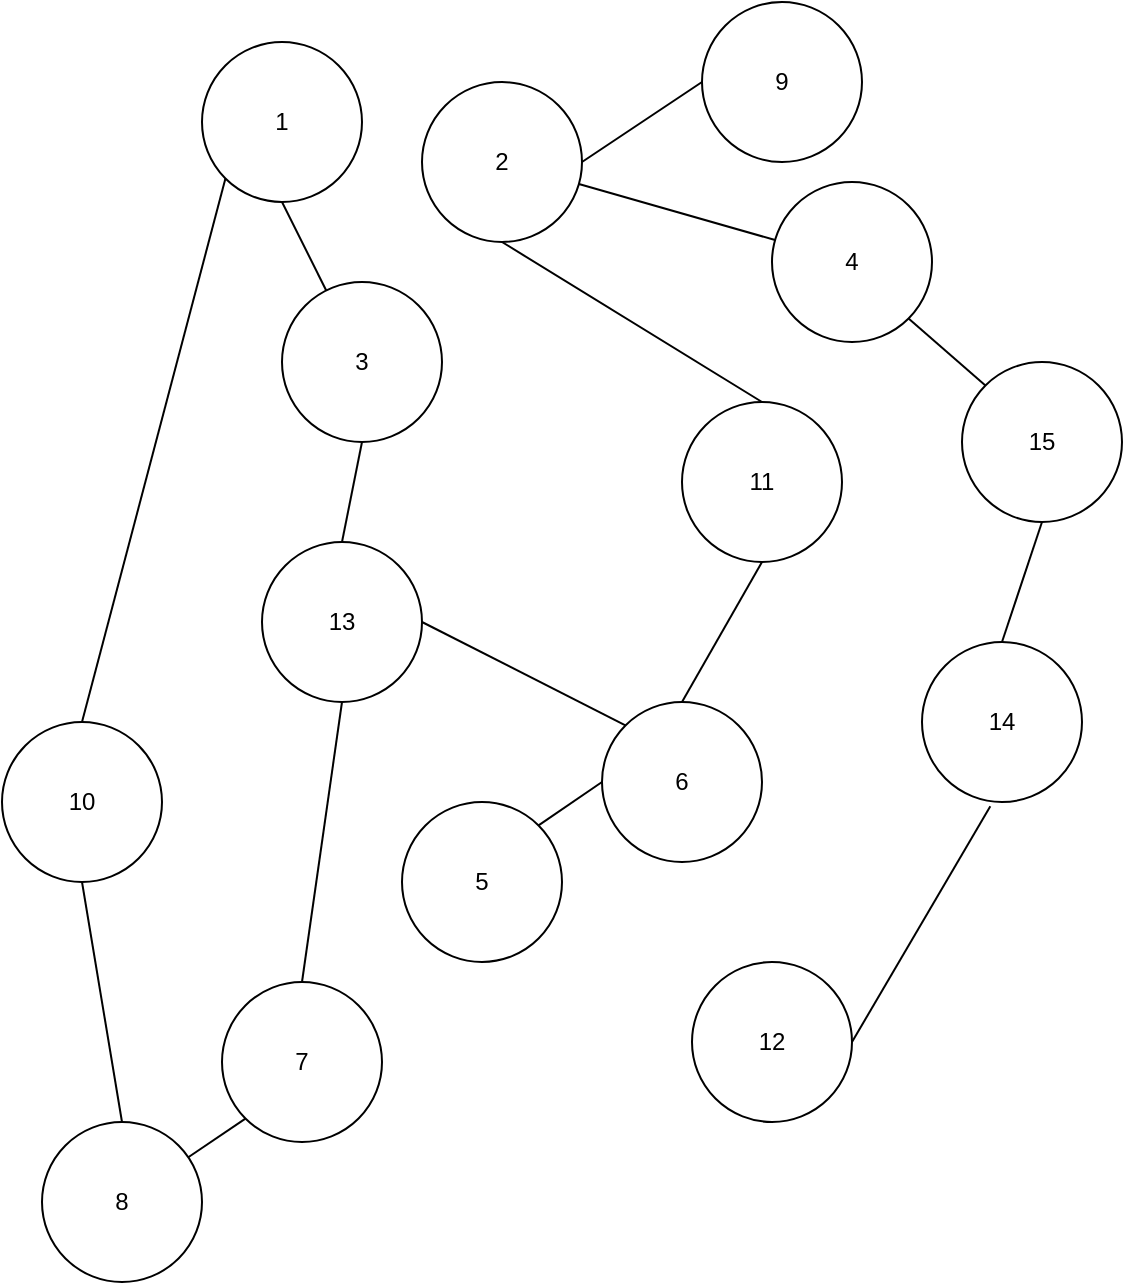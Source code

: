 <mxfile version="13.9.9" type="device"><diagram id="79ipY9LalxKW_A4GLJ4D" name="Page-1"><mxGraphModel dx="905" dy="672" grid="1" gridSize="10" guides="1" tooltips="1" connect="1" arrows="1" fold="1" page="1" pageScale="1" pageWidth="850" pageHeight="1100" math="0" shadow="0"><root><mxCell id="0"/><mxCell id="1" parent="0"/><mxCell id="iADYGK0g5-rqh2pB9ODt-1" value="1" style="ellipse;whiteSpace=wrap;html=1;aspect=fixed;" vertex="1" parent="1"><mxGeometry x="100" y="30" width="80" height="80" as="geometry"/></mxCell><mxCell id="iADYGK0g5-rqh2pB9ODt-2" value="3" style="ellipse;whiteSpace=wrap;html=1;aspect=fixed;" vertex="1" parent="1"><mxGeometry x="140" y="150" width="80" height="80" as="geometry"/></mxCell><mxCell id="iADYGK0g5-rqh2pB9ODt-7" value="2" style="ellipse;whiteSpace=wrap;html=1;aspect=fixed;" vertex="1" parent="1"><mxGeometry x="210" y="50" width="80" height="80" as="geometry"/></mxCell><mxCell id="iADYGK0g5-rqh2pB9ODt-8" value="4" style="ellipse;whiteSpace=wrap;html=1;aspect=fixed;" vertex="1" parent="1"><mxGeometry x="385" y="100" width="80" height="80" as="geometry"/></mxCell><mxCell id="iADYGK0g5-rqh2pB9ODt-9" value="" style="endArrow=none;html=1;" edge="1" parent="1" source="iADYGK0g5-rqh2pB9ODt-8" target="iADYGK0g5-rqh2pB9ODt-7"><mxGeometry width="50" height="50" relative="1" as="geometry"><mxPoint x="488.436" y="253.436" as="sourcePoint"/><mxPoint x="425.004" y="150.004" as="targetPoint"/></mxGeometry></mxCell><mxCell id="iADYGK0g5-rqh2pB9ODt-10" value="9" style="ellipse;whiteSpace=wrap;html=1;aspect=fixed;" vertex="1" parent="1"><mxGeometry x="350" y="10" width="80" height="80" as="geometry"/></mxCell><mxCell id="iADYGK0g5-rqh2pB9ODt-12" value="11" style="ellipse;whiteSpace=wrap;html=1;aspect=fixed;" vertex="1" parent="1"><mxGeometry x="340" y="210" width="80" height="80" as="geometry"/></mxCell><mxCell id="iADYGK0g5-rqh2pB9ODt-13" value="" style="endArrow=none;html=1;exitX=0.5;exitY=0;exitDx=0;exitDy=0;entryX=0.5;entryY=1;entryDx=0;entryDy=0;" edge="1" parent="1" source="iADYGK0g5-rqh2pB9ODt-12" target="iADYGK0g5-rqh2pB9ODt-7"><mxGeometry width="50" height="50" relative="1" as="geometry"><mxPoint x="410" y="360" as="sourcePoint"/><mxPoint x="460" y="310" as="targetPoint"/></mxGeometry></mxCell><mxCell id="iADYGK0g5-rqh2pB9ODt-14" value="13" style="ellipse;whiteSpace=wrap;html=1;aspect=fixed;" vertex="1" parent="1"><mxGeometry x="130" y="280" width="80" height="80" as="geometry"/></mxCell><mxCell id="iADYGK0g5-rqh2pB9ODt-15" value="" style="endArrow=none;html=1;entryX=0.5;entryY=1;entryDx=0;entryDy=0;exitX=0.5;exitY=0;exitDx=0;exitDy=0;" edge="1" parent="1" source="iADYGK0g5-rqh2pB9ODt-14" target="iADYGK0g5-rqh2pB9ODt-2"><mxGeometry width="50" height="50" relative="1" as="geometry"><mxPoint x="100" y="440" as="sourcePoint"/><mxPoint x="150" y="390" as="targetPoint"/></mxGeometry></mxCell><mxCell id="iADYGK0g5-rqh2pB9ODt-16" value="15" style="ellipse;whiteSpace=wrap;html=1;aspect=fixed;" vertex="1" parent="1"><mxGeometry x="480" y="190" width="80" height="80" as="geometry"/></mxCell><mxCell id="iADYGK0g5-rqh2pB9ODt-17" value="" style="endArrow=none;html=1;entryX=1;entryY=1;entryDx=0;entryDy=0;exitX=0;exitY=0;exitDx=0;exitDy=0;" edge="1" parent="1" source="iADYGK0g5-rqh2pB9ODt-16" target="iADYGK0g5-rqh2pB9ODt-8"><mxGeometry width="50" height="50" relative="1" as="geometry"><mxPoint x="630" y="430" as="sourcePoint"/><mxPoint x="680" y="380" as="targetPoint"/></mxGeometry></mxCell><mxCell id="iADYGK0g5-rqh2pB9ODt-18" value="5" style="ellipse;whiteSpace=wrap;html=1;aspect=fixed;" vertex="1" parent="1"><mxGeometry x="200" y="410" width="80" height="80" as="geometry"/></mxCell><mxCell id="iADYGK0g5-rqh2pB9ODt-19" value="6" style="ellipse;whiteSpace=wrap;html=1;aspect=fixed;" vertex="1" parent="1"><mxGeometry x="300" y="360" width="80" height="80" as="geometry"/></mxCell><mxCell id="iADYGK0g5-rqh2pB9ODt-20" value="" style="endArrow=none;html=1;exitX=1;exitY=0;exitDx=0;exitDy=0;entryX=0;entryY=0.5;entryDx=0;entryDy=0;" edge="1" parent="1" source="iADYGK0g5-rqh2pB9ODt-18" target="iADYGK0g5-rqh2pB9ODt-19"><mxGeometry width="50" height="50" relative="1" as="geometry"><mxPoint x="350" y="710" as="sourcePoint"/><mxPoint x="400" y="660" as="targetPoint"/></mxGeometry></mxCell><mxCell id="iADYGK0g5-rqh2pB9ODt-21" value="" style="endArrow=none;html=1;entryX=0.5;entryY=1;entryDx=0;entryDy=0;exitX=0.5;exitY=0;exitDx=0;exitDy=0;" edge="1" parent="1" source="iADYGK0g5-rqh2pB9ODt-19" target="iADYGK0g5-rqh2pB9ODt-12"><mxGeometry width="50" height="50" relative="1" as="geometry"><mxPoint x="450" y="610" as="sourcePoint"/><mxPoint x="500" y="560" as="targetPoint"/></mxGeometry></mxCell><mxCell id="iADYGK0g5-rqh2pB9ODt-22" value="" style="endArrow=none;html=1;exitX=0;exitY=0;exitDx=0;exitDy=0;entryX=1;entryY=0.5;entryDx=0;entryDy=0;" edge="1" parent="1" source="iADYGK0g5-rqh2pB9ODt-19" target="iADYGK0g5-rqh2pB9ODt-14"><mxGeometry width="50" height="50" relative="1" as="geometry"><mxPoint x="360" y="490" as="sourcePoint"/><mxPoint x="410" y="440" as="targetPoint"/></mxGeometry></mxCell><mxCell id="iADYGK0g5-rqh2pB9ODt-23" value="7" style="ellipse;whiteSpace=wrap;html=1;aspect=fixed;" vertex="1" parent="1"><mxGeometry x="110" y="500" width="80" height="80" as="geometry"/></mxCell><mxCell id="iADYGK0g5-rqh2pB9ODt-24" value="8" style="ellipse;whiteSpace=wrap;html=1;aspect=fixed;" vertex="1" parent="1"><mxGeometry x="20" y="570" width="80" height="80" as="geometry"/></mxCell><mxCell id="iADYGK0g5-rqh2pB9ODt-26" value="" style="endArrow=none;html=1;entryX=0.5;entryY=0;entryDx=0;entryDy=0;exitX=0.5;exitY=1;exitDx=0;exitDy=0;" edge="1" parent="1" source="iADYGK0g5-rqh2pB9ODt-14" target="iADYGK0g5-rqh2pB9ODt-23"><mxGeometry width="50" height="50" relative="1" as="geometry"><mxPoint x="160" y="800" as="sourcePoint"/><mxPoint x="210" y="750" as="targetPoint"/></mxGeometry></mxCell><mxCell id="iADYGK0g5-rqh2pB9ODt-27" value="10" style="ellipse;whiteSpace=wrap;html=1;aspect=fixed;" vertex="1" parent="1"><mxGeometry y="370" width="80" height="80" as="geometry"/></mxCell><mxCell id="iADYGK0g5-rqh2pB9ODt-30" value="" style="endArrow=none;html=1;exitX=1;exitY=0.5;exitDx=0;exitDy=0;entryX=0;entryY=0.5;entryDx=0;entryDy=0;" edge="1" parent="1" source="iADYGK0g5-rqh2pB9ODt-7" target="iADYGK0g5-rqh2pB9ODt-10"><mxGeometry width="50" height="50" relative="1" as="geometry"><mxPoint x="500" y="110" as="sourcePoint"/><mxPoint x="550" y="60" as="targetPoint"/></mxGeometry></mxCell><mxCell id="iADYGK0g5-rqh2pB9ODt-32" value="12" style="ellipse;whiteSpace=wrap;html=1;aspect=fixed;" vertex="1" parent="1"><mxGeometry x="345" y="490" width="80" height="80" as="geometry"/></mxCell><mxCell id="iADYGK0g5-rqh2pB9ODt-33" value="14" style="ellipse;whiteSpace=wrap;html=1;aspect=fixed;" vertex="1" parent="1"><mxGeometry x="460" y="330" width="80" height="80" as="geometry"/></mxCell><mxCell id="iADYGK0g5-rqh2pB9ODt-34" value="" style="endArrow=none;html=1;entryX=0.427;entryY=1.027;entryDx=0;entryDy=0;exitX=1;exitY=0.5;exitDx=0;exitDy=0;entryPerimeter=0;" edge="1" parent="1" source="iADYGK0g5-rqh2pB9ODt-32" target="iADYGK0g5-rqh2pB9ODt-33"><mxGeometry width="50" height="50" relative="1" as="geometry"><mxPoint x="590" y="460" as="sourcePoint"/><mxPoint x="640" y="410" as="targetPoint"/></mxGeometry></mxCell><mxCell id="iADYGK0g5-rqh2pB9ODt-35" value="" style="endArrow=none;html=1;entryX=0.5;entryY=1;entryDx=0;entryDy=0;exitX=0.5;exitY=0;exitDx=0;exitDy=0;" edge="1" parent="1" source="iADYGK0g5-rqh2pB9ODt-33" target="iADYGK0g5-rqh2pB9ODt-16"><mxGeometry width="50" height="50" relative="1" as="geometry"><mxPoint x="580" y="320" as="sourcePoint"/><mxPoint x="630" y="270" as="targetPoint"/></mxGeometry></mxCell><mxCell id="iADYGK0g5-rqh2pB9ODt-36" value="" style="endArrow=none;html=1;entryX=0.5;entryY=1;entryDx=0;entryDy=0;" edge="1" parent="1" source="iADYGK0g5-rqh2pB9ODt-2" target="iADYGK0g5-rqh2pB9ODt-1"><mxGeometry width="50" height="50" relative="1" as="geometry"><mxPoint x="360" y="320" as="sourcePoint"/><mxPoint x="410" y="270" as="targetPoint"/></mxGeometry></mxCell><mxCell id="iADYGK0g5-rqh2pB9ODt-37" value="" style="endArrow=none;html=1;entryX=0;entryY=1;entryDx=0;entryDy=0;" edge="1" parent="1" source="iADYGK0g5-rqh2pB9ODt-24" target="iADYGK0g5-rqh2pB9ODt-23"><mxGeometry width="50" height="50" relative="1" as="geometry"><mxPoint x="40" y="550" as="sourcePoint"/><mxPoint x="90" y="500" as="targetPoint"/></mxGeometry></mxCell><mxCell id="iADYGK0g5-rqh2pB9ODt-38" value="" style="endArrow=none;html=1;entryX=0.5;entryY=1;entryDx=0;entryDy=0;exitX=0.5;exitY=0;exitDx=0;exitDy=0;" edge="1" parent="1" source="iADYGK0g5-rqh2pB9ODt-24" target="iADYGK0g5-rqh2pB9ODt-27"><mxGeometry width="50" height="50" relative="1" as="geometry"><mxPoint x="30" y="550" as="sourcePoint"/><mxPoint x="80" y="500" as="targetPoint"/></mxGeometry></mxCell><mxCell id="iADYGK0g5-rqh2pB9ODt-39" value="" style="endArrow=none;html=1;entryX=0;entryY=1;entryDx=0;entryDy=0;exitX=0.5;exitY=0;exitDx=0;exitDy=0;" edge="1" parent="1" source="iADYGK0g5-rqh2pB9ODt-27" target="iADYGK0g5-rqh2pB9ODt-1"><mxGeometry width="50" height="50" relative="1" as="geometry"><mxPoint x="20" y="340" as="sourcePoint"/><mxPoint x="70" y="290" as="targetPoint"/></mxGeometry></mxCell></root></mxGraphModel></diagram></mxfile>